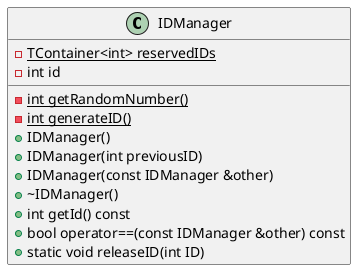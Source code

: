 @startuml


class IDManager {
    -{static} TContainer<int> reservedIDs
    -int id

    -{static} int getRandomNumber()
    -{static} int generateID()
    +IDManager()
    +IDManager(int previousID)
    +IDManager(const IDManager &other)
    +~IDManager()
    +int getId() const
    +bool operator==(const IDManager &other) const
    +static void releaseID(int ID)
}

@enduml
